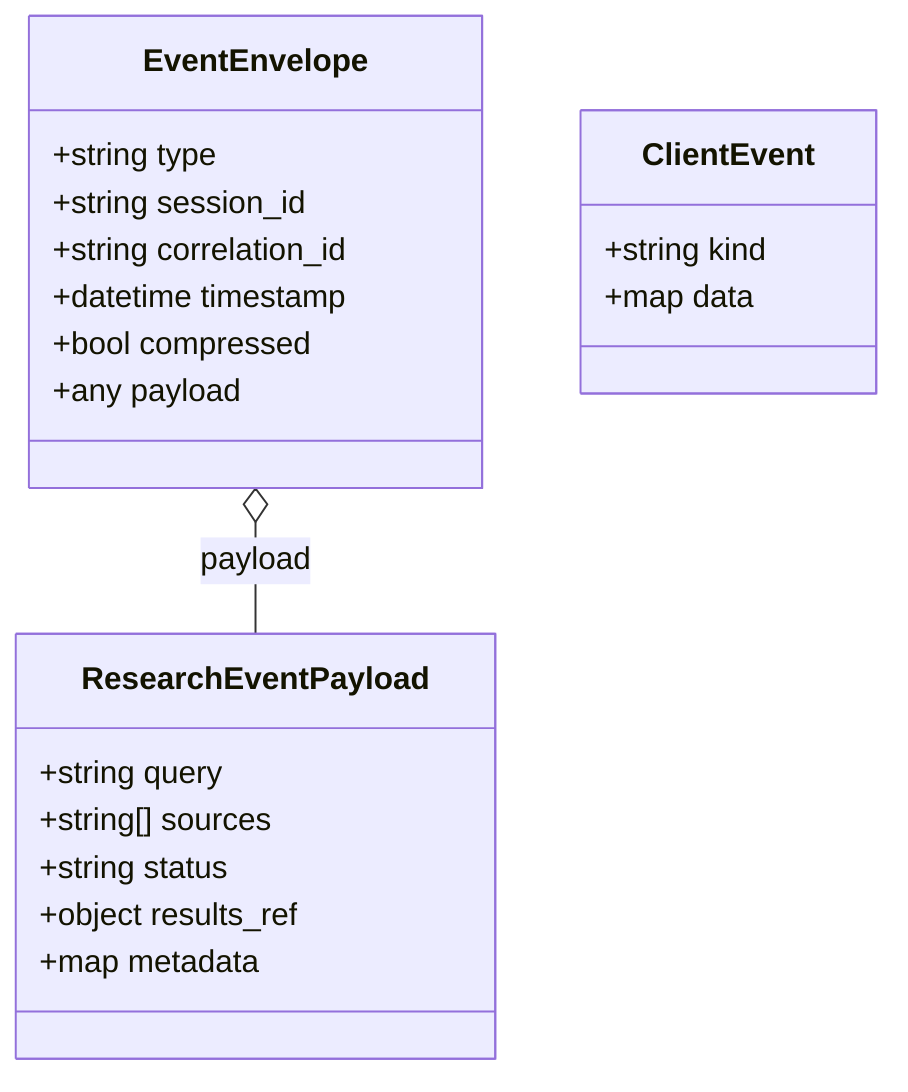 classDiagram
  class EventEnvelope {
    +string type
    +string session_id
    +string correlation_id
    +datetime timestamp
    +bool compressed
    +any payload
  }
  class ResearchEventPayload {
    +string query
    +string[] sources
    +string status
    +object results_ref
    +map metadata
  }
  class ClientEvent {
    +string kind
    +map data
  }
  EventEnvelope o-- ResearchEventPayload : payload